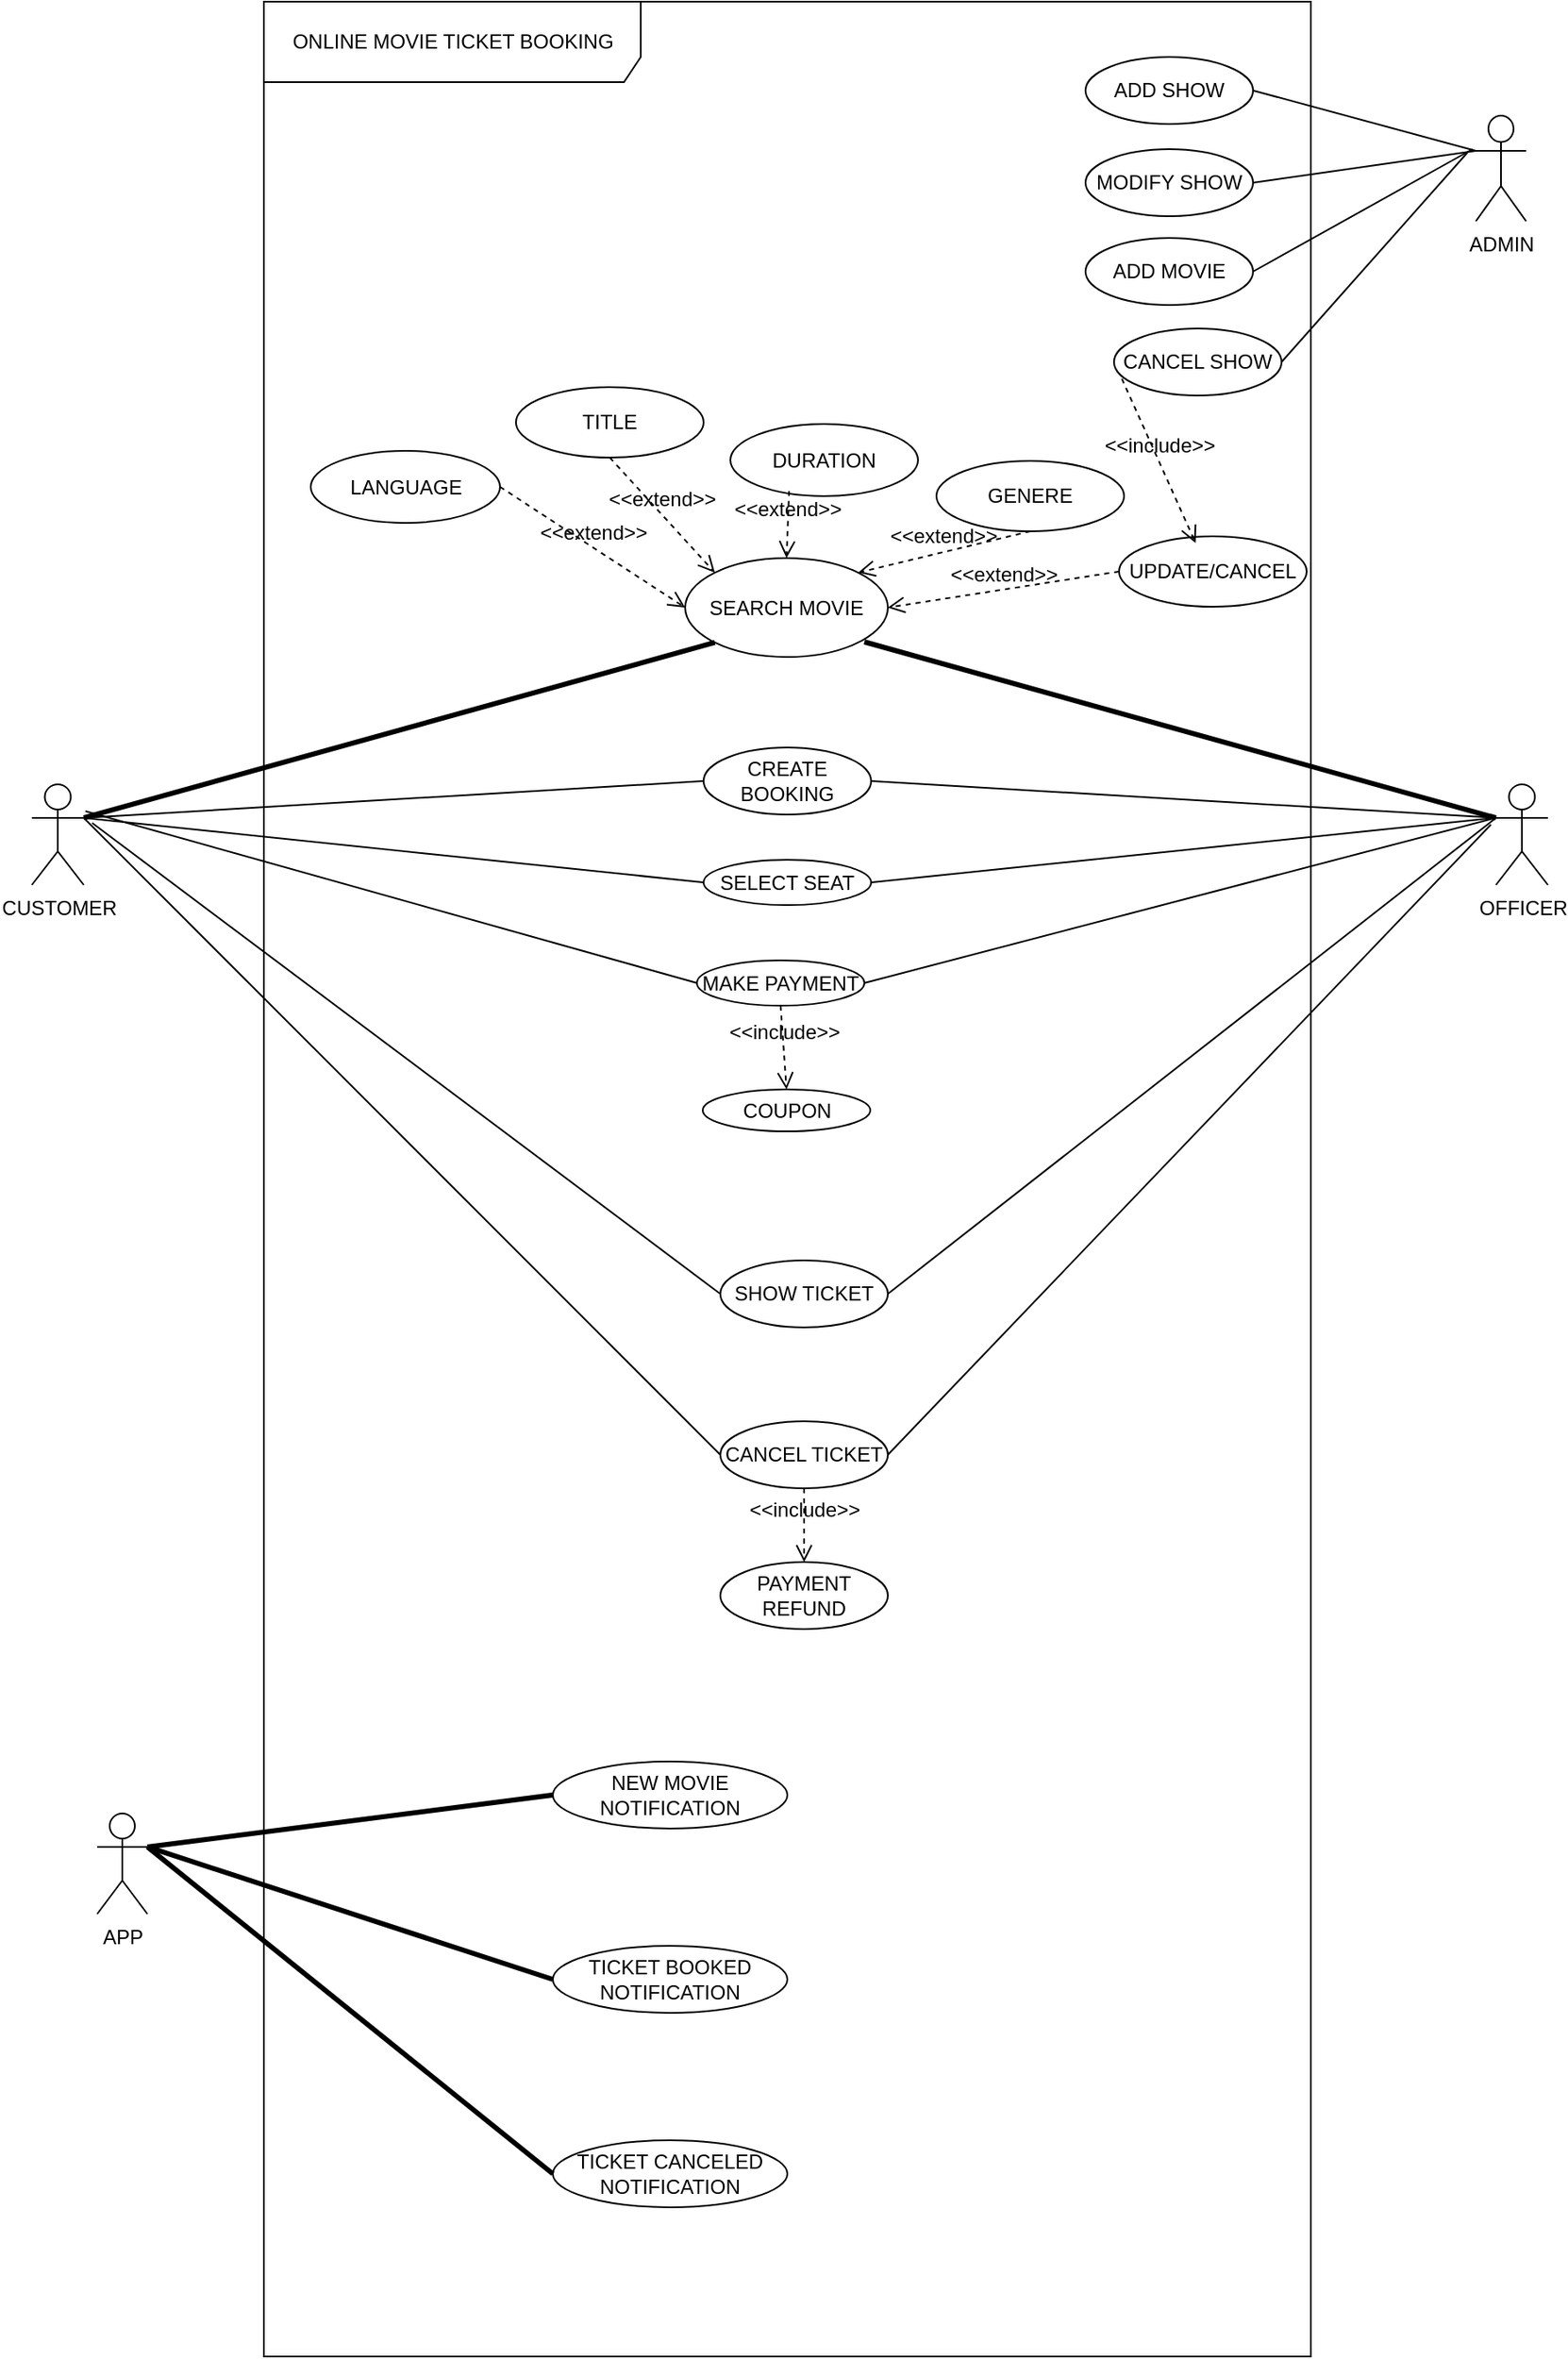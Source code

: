 <mxfile version="26.0.4">
  <diagram name="Page-1" id="t_25mNNDLkBabMCocTw5">
    <mxGraphModel dx="1749" dy="1895" grid="0" gridSize="10" guides="1" tooltips="1" connect="1" arrows="1" fold="1" page="0" pageScale="1" pageWidth="850" pageHeight="1100" math="0" shadow="0">
      <root>
        <mxCell id="0" />
        <mxCell id="1" parent="0" />
        <mxCell id="DY5siafQQTwBGPKg2IYG-1" value="CUSTOMER" style="shape=umlActor;verticalLabelPosition=bottom;verticalAlign=top;html=1;" parent="1" vertex="1">
          <mxGeometry x="-389" y="-39" width="31" height="60" as="geometry" />
        </mxCell>
        <mxCell id="DY5siafQQTwBGPKg2IYG-2" value="OFFICER" style="shape=umlActor;verticalLabelPosition=bottom;verticalAlign=top;html=1;" parent="1" vertex="1">
          <mxGeometry x="485" y="-39" width="31" height="60" as="geometry" />
        </mxCell>
        <mxCell id="DY5siafQQTwBGPKg2IYG-8" value="LANGUAGE" style="ellipse;whiteSpace=wrap;html=1;" parent="1" vertex="1">
          <mxGeometry x="-222.5" y="-238" width="113" height="43" as="geometry" />
        </mxCell>
        <mxCell id="DY5siafQQTwBGPKg2IYG-9" value="GENERE" style="ellipse;whiteSpace=wrap;html=1;" parent="1" vertex="1">
          <mxGeometry x="151" y="-232" width="112" height="42" as="geometry" />
        </mxCell>
        <mxCell id="DY5siafQQTwBGPKg2IYG-10" value="UPDATE/CANCEL" style="ellipse;whiteSpace=wrap;html=1;" parent="1" vertex="1">
          <mxGeometry x="260" y="-187" width="112" height="42" as="geometry" />
        </mxCell>
        <mxCell id="DY5siafQQTwBGPKg2IYG-11" value="TITLE" style="ellipse;whiteSpace=wrap;html=1;" parent="1" vertex="1">
          <mxGeometry x="-100" y="-276" width="112" height="42" as="geometry" />
        </mxCell>
        <mxCell id="DY5siafQQTwBGPKg2IYG-12" value="DURATION" style="ellipse;whiteSpace=wrap;html=1;" parent="1" vertex="1">
          <mxGeometry x="28" y="-254" width="112" height="43" as="geometry" />
        </mxCell>
        <mxCell id="DY5siafQQTwBGPKg2IYG-15" value="ONLINE MOVIE TICKET BOOKING" style="shape=umlFrame;whiteSpace=wrap;html=1;pointerEvents=0;width=225;height=48;" parent="1" vertex="1">
          <mxGeometry x="-250.5" y="-506" width="625" height="1405" as="geometry" />
        </mxCell>
        <mxCell id="DY5siafQQTwBGPKg2IYG-16" style="edgeStyle=none;curved=1;rounded=0;orthogonalLoop=1;jettySize=auto;html=1;exitX=1;exitY=0.5;exitDx=0;exitDy=0;fontSize=12;startSize=8;endSize=8;" parent="1" source="DY5siafQQTwBGPKg2IYG-9" target="DY5siafQQTwBGPKg2IYG-9" edge="1">
          <mxGeometry relative="1" as="geometry" />
        </mxCell>
        <mxCell id="DY5siafQQTwBGPKg2IYG-17" style="edgeStyle=none;curved=1;rounded=0;orthogonalLoop=1;jettySize=auto;html=1;exitX=1;exitY=0.5;exitDx=0;exitDy=0;fontSize=12;startSize=8;endSize=8;" parent="1" source="DY5siafQQTwBGPKg2IYG-9" target="DY5siafQQTwBGPKg2IYG-9" edge="1">
          <mxGeometry relative="1" as="geometry" />
        </mxCell>
        <mxCell id="DY5siafQQTwBGPKg2IYG-25" value="SEARCH MOVIE" style="ellipse;html=1;whiteSpace=wrap;" parent="1" vertex="1">
          <mxGeometry x="1" y="-174" width="121" height="59" as="geometry" />
        </mxCell>
        <mxCell id="rcEBxRL5Bv03gHmZArJm-14" value="" style="endArrow=none;startArrow=none;endFill=0;startFill=0;endSize=8;html=1;verticalAlign=bottom;labelBackgroundColor=none;strokeWidth=3;rounded=0;fontSize=12;curved=1;entryX=1;entryY=0.333;entryDx=0;entryDy=0;entryPerimeter=0;exitX=0;exitY=1;exitDx=0;exitDy=0;" edge="1" parent="1" source="DY5siafQQTwBGPKg2IYG-25" target="DY5siafQQTwBGPKg2IYG-1">
          <mxGeometry width="160" relative="1" as="geometry">
            <mxPoint x="-49" y="13" as="sourcePoint" />
            <mxPoint x="111" y="13" as="targetPoint" />
          </mxGeometry>
        </mxCell>
        <mxCell id="rcEBxRL5Bv03gHmZArJm-16" value="" style="endArrow=none;startArrow=none;endFill=0;startFill=0;endSize=8;html=1;verticalAlign=bottom;labelBackgroundColor=none;strokeWidth=3;rounded=0;fontSize=12;curved=1;exitX=0;exitY=0.333;exitDx=0;exitDy=0;exitPerimeter=0;" edge="1" parent="1" source="DY5siafQQTwBGPKg2IYG-2">
          <mxGeometry width="160" relative="1" as="geometry">
            <mxPoint x="-52" y="-124" as="sourcePoint" />
            <mxPoint x="108" y="-124" as="targetPoint" />
          </mxGeometry>
        </mxCell>
        <mxCell id="rcEBxRL5Bv03gHmZArJm-19" value="ADMIN" style="shape=umlActor;verticalLabelPosition=bottom;verticalAlign=top;html=1;" vertex="1" parent="1">
          <mxGeometry x="473" y="-438" width="30" height="63" as="geometry" />
        </mxCell>
        <mxCell id="rcEBxRL5Bv03gHmZArJm-22" value="ADD SHOW" style="ellipse;whiteSpace=wrap;html=1;align=center;" vertex="1" parent="1">
          <mxGeometry x="240" y="-473" width="100" height="40" as="geometry" />
        </mxCell>
        <mxCell id="rcEBxRL5Bv03gHmZArJm-23" value="CANCEL SHOW" style="ellipse;whiteSpace=wrap;html=1;align=center;" vertex="1" parent="1">
          <mxGeometry x="257" y="-311" width="100" height="40" as="geometry" />
        </mxCell>
        <mxCell id="rcEBxRL5Bv03gHmZArJm-24" value="ADD MOVIE" style="ellipse;whiteSpace=wrap;html=1;align=center;" vertex="1" parent="1">
          <mxGeometry x="240" y="-365" width="100" height="40" as="geometry" />
        </mxCell>
        <mxCell id="rcEBxRL5Bv03gHmZArJm-25" value="MODIFY SHOW" style="ellipse;whiteSpace=wrap;html=1;align=center;" vertex="1" parent="1">
          <mxGeometry x="240" y="-418" width="100" height="40" as="geometry" />
        </mxCell>
        <mxCell id="rcEBxRL5Bv03gHmZArJm-29" value="" style="endArrow=none;html=1;rounded=0;fontSize=12;startSize=8;endSize=8;curved=1;exitX=1;exitY=0.5;exitDx=0;exitDy=0;entryX=0;entryY=0.333;entryDx=0;entryDy=0;entryPerimeter=0;" edge="1" parent="1" source="rcEBxRL5Bv03gHmZArJm-22" target="rcEBxRL5Bv03gHmZArJm-19">
          <mxGeometry relative="1" as="geometry">
            <mxPoint x="78" y="-26" as="sourcePoint" />
            <mxPoint x="238" y="-26" as="targetPoint" />
          </mxGeometry>
        </mxCell>
        <mxCell id="rcEBxRL5Bv03gHmZArJm-31" value="" style="endArrow=none;html=1;rounded=0;fontSize=12;startSize=8;endSize=8;curved=1;exitX=1;exitY=0.5;exitDx=0;exitDy=0;" edge="1" parent="1" source="rcEBxRL5Bv03gHmZArJm-23">
          <mxGeometry relative="1" as="geometry">
            <mxPoint x="78" y="-26" as="sourcePoint" />
            <mxPoint x="468" y="-416" as="targetPoint" />
          </mxGeometry>
        </mxCell>
        <mxCell id="rcEBxRL5Bv03gHmZArJm-32" value="" style="endArrow=none;html=1;rounded=0;fontSize=12;startSize=8;endSize=8;curved=1;exitX=1;exitY=0.5;exitDx=0;exitDy=0;" edge="1" parent="1" source="rcEBxRL5Bv03gHmZArJm-24">
          <mxGeometry relative="1" as="geometry">
            <mxPoint x="321" y="-288" as="sourcePoint" />
            <mxPoint x="471" y="-418" as="targetPoint" />
          </mxGeometry>
        </mxCell>
        <mxCell id="rcEBxRL5Bv03gHmZArJm-33" value="" style="endArrow=none;html=1;rounded=0;fontSize=12;startSize=8;endSize=8;curved=1;exitX=1;exitY=0.5;exitDx=0;exitDy=0;entryX=0;entryY=0.333;entryDx=0;entryDy=0;entryPerimeter=0;" edge="1" parent="1" source="rcEBxRL5Bv03gHmZArJm-25" target="rcEBxRL5Bv03gHmZArJm-19">
          <mxGeometry relative="1" as="geometry">
            <mxPoint x="78" y="-26" as="sourcePoint" />
            <mxPoint x="238" y="-26" as="targetPoint" />
          </mxGeometry>
        </mxCell>
        <mxCell id="rcEBxRL5Bv03gHmZArJm-36" value="&amp;lt;&amp;lt;include&amp;gt;&amp;gt;" style="html=1;verticalAlign=bottom;labelBackgroundColor=none;endArrow=open;endFill=0;dashed=1;rounded=0;fontSize=12;startSize=8;endSize=8;curved=1;exitX=0.047;exitY=0.75;exitDx=0;exitDy=0;exitPerimeter=0;entryX=0.408;entryY=0.095;entryDx=0;entryDy=0;entryPerimeter=0;" edge="1" parent="1" source="rcEBxRL5Bv03gHmZArJm-23" target="DY5siafQQTwBGPKg2IYG-10">
          <mxGeometry width="160" relative="1" as="geometry">
            <mxPoint x="255" y="-238" as="sourcePoint" />
            <mxPoint x="415" y="-238" as="targetPoint" />
          </mxGeometry>
        </mxCell>
        <mxCell id="rcEBxRL5Bv03gHmZArJm-37" value="&amp;lt;&amp;lt;extend&amp;gt;&amp;gt;" style="html=1;verticalAlign=bottom;labelBackgroundColor=none;endArrow=open;endFill=0;dashed=1;rounded=0;fontSize=12;startSize=8;endSize=8;curved=1;exitX=1;exitY=0.5;exitDx=0;exitDy=0;entryX=0;entryY=0.5;entryDx=0;entryDy=0;" edge="1" parent="1" source="DY5siafQQTwBGPKg2IYG-8" target="DY5siafQQTwBGPKg2IYG-25">
          <mxGeometry width="160" relative="1" as="geometry">
            <mxPoint x="106" y="-24" as="sourcePoint" />
            <mxPoint x="266" y="-24" as="targetPoint" />
          </mxGeometry>
        </mxCell>
        <mxCell id="rcEBxRL5Bv03gHmZArJm-38" value="&amp;lt;&amp;lt;extend&amp;gt;&amp;gt;" style="html=1;verticalAlign=bottom;labelBackgroundColor=none;endArrow=open;endFill=0;dashed=1;rounded=0;fontSize=12;startSize=8;endSize=8;curved=1;exitX=0;exitY=0.5;exitDx=0;exitDy=0;entryX=1;entryY=0.5;entryDx=0;entryDy=0;" edge="1" parent="1" source="DY5siafQQTwBGPKg2IYG-10" target="DY5siafQQTwBGPKg2IYG-25">
          <mxGeometry width="160" relative="1" as="geometry">
            <mxPoint x="106" y="-24" as="sourcePoint" />
            <mxPoint x="266" y="-24" as="targetPoint" />
          </mxGeometry>
        </mxCell>
        <mxCell id="rcEBxRL5Bv03gHmZArJm-39" value="&amp;lt;&amp;lt;extend&amp;gt;&amp;gt;" style="html=1;verticalAlign=bottom;labelBackgroundColor=none;endArrow=open;endFill=0;dashed=1;rounded=0;fontSize=12;startSize=8;endSize=8;curved=1;exitX=0.5;exitY=1;exitDx=0;exitDy=0;entryX=1;entryY=0;entryDx=0;entryDy=0;" edge="1" parent="1" source="DY5siafQQTwBGPKg2IYG-9" target="DY5siafQQTwBGPKg2IYG-25">
          <mxGeometry width="160" relative="1" as="geometry">
            <mxPoint x="106" y="-24" as="sourcePoint" />
            <mxPoint x="266" y="-24" as="targetPoint" />
          </mxGeometry>
        </mxCell>
        <mxCell id="rcEBxRL5Bv03gHmZArJm-40" value="&amp;lt;&amp;lt;extend&amp;gt;&amp;gt;" style="html=1;verticalAlign=bottom;labelBackgroundColor=none;endArrow=open;endFill=0;dashed=1;rounded=0;fontSize=12;startSize=8;endSize=8;curved=1;exitX=0.313;exitY=0.93;exitDx=0;exitDy=0;exitPerimeter=0;entryX=0.5;entryY=0;entryDx=0;entryDy=0;" edge="1" parent="1" source="DY5siafQQTwBGPKg2IYG-12" target="DY5siafQQTwBGPKg2IYG-25">
          <mxGeometry width="160" relative="1" as="geometry">
            <mxPoint x="106" y="-24" as="sourcePoint" />
            <mxPoint x="266" y="-24" as="targetPoint" />
          </mxGeometry>
        </mxCell>
        <mxCell id="rcEBxRL5Bv03gHmZArJm-41" value="&amp;lt;&amp;lt;extend&amp;gt;&amp;gt;" style="html=1;verticalAlign=bottom;labelBackgroundColor=none;endArrow=open;endFill=0;dashed=1;rounded=0;fontSize=12;startSize=8;endSize=8;curved=1;exitX=0.5;exitY=1;exitDx=0;exitDy=0;entryX=0;entryY=0;entryDx=0;entryDy=0;" edge="1" parent="1" source="DY5siafQQTwBGPKg2IYG-11" target="DY5siafQQTwBGPKg2IYG-25">
          <mxGeometry width="160" relative="1" as="geometry">
            <mxPoint x="106" y="-24" as="sourcePoint" />
            <mxPoint x="266" y="-24" as="targetPoint" />
          </mxGeometry>
        </mxCell>
        <mxCell id="rcEBxRL5Bv03gHmZArJm-42" value="CREATE BOOKING" style="ellipse;whiteSpace=wrap;html=1;align=center;" vertex="1" parent="1">
          <mxGeometry x="12" y="-61" width="100" height="40" as="geometry" />
        </mxCell>
        <mxCell id="rcEBxRL5Bv03gHmZArJm-43" value="SELECT SEAT" style="ellipse;whiteSpace=wrap;html=1;align=center;" vertex="1" parent="1">
          <mxGeometry x="12" y="6" width="100" height="27" as="geometry" />
        </mxCell>
        <mxCell id="rcEBxRL5Bv03gHmZArJm-45" value="MAKE PAYMENT" style="ellipse;whiteSpace=wrap;html=1;align=center;" vertex="1" parent="1">
          <mxGeometry x="8" y="66" width="100" height="27" as="geometry" />
        </mxCell>
        <mxCell id="rcEBxRL5Bv03gHmZArJm-47" style="edgeStyle=none;curved=1;rounded=0;orthogonalLoop=1;jettySize=auto;html=1;exitX=0.5;exitY=1;exitDx=0;exitDy=0;fontSize=12;startSize=8;endSize=8;" edge="1" parent="1" source="rcEBxRL5Bv03gHmZArJm-45" target="rcEBxRL5Bv03gHmZArJm-45">
          <mxGeometry relative="1" as="geometry" />
        </mxCell>
        <mxCell id="rcEBxRL5Bv03gHmZArJm-48" value="" style="endArrow=none;html=1;rounded=0;fontSize=12;startSize=8;endSize=8;curved=1;exitX=1;exitY=0.5;exitDx=0;exitDy=0;entryX=0;entryY=0.333;entryDx=0;entryDy=0;entryPerimeter=0;" edge="1" parent="1" source="rcEBxRL5Bv03gHmZArJm-42" target="DY5siafQQTwBGPKg2IYG-2">
          <mxGeometry relative="1" as="geometry">
            <mxPoint x="106" y="-24" as="sourcePoint" />
            <mxPoint x="266" y="-24" as="targetPoint" />
          </mxGeometry>
        </mxCell>
        <mxCell id="rcEBxRL5Bv03gHmZArJm-49" value="" style="endArrow=none;html=1;rounded=0;fontSize=12;startSize=8;endSize=8;curved=1;exitX=1;exitY=0.333;exitDx=0;exitDy=0;exitPerimeter=0;entryX=0;entryY=0.5;entryDx=0;entryDy=0;" edge="1" parent="1" source="DY5siafQQTwBGPKg2IYG-1" target="rcEBxRL5Bv03gHmZArJm-43">
          <mxGeometry relative="1" as="geometry">
            <mxPoint x="-185" y="36" as="sourcePoint" />
            <mxPoint x="-25" y="36" as="targetPoint" />
          </mxGeometry>
        </mxCell>
        <mxCell id="rcEBxRL5Bv03gHmZArJm-50" value="" style="endArrow=none;html=1;rounded=0;fontSize=12;startSize=8;endSize=8;curved=1;entryX=0;entryY=0.333;entryDx=0;entryDy=0;entryPerimeter=0;exitX=1;exitY=0.5;exitDx=0;exitDy=0;" edge="1" parent="1" source="rcEBxRL5Bv03gHmZArJm-43" target="DY5siafQQTwBGPKg2IYG-2">
          <mxGeometry relative="1" as="geometry">
            <mxPoint x="202" y="36" as="sourcePoint" />
            <mxPoint x="362" y="36" as="targetPoint" />
          </mxGeometry>
        </mxCell>
        <mxCell id="rcEBxRL5Bv03gHmZArJm-51" value="" style="endArrow=none;html=1;rounded=0;fontSize=12;startSize=8;endSize=8;curved=1;exitX=1;exitY=0.333;exitDx=0;exitDy=0;exitPerimeter=0;entryX=0;entryY=0.5;entryDx=0;entryDy=0;" edge="1" parent="1" source="DY5siafQQTwBGPKg2IYG-1" target="rcEBxRL5Bv03gHmZArJm-42">
          <mxGeometry relative="1" as="geometry">
            <mxPoint x="-269.5" y="12" as="sourcePoint" />
            <mxPoint x="-109.5" y="12" as="targetPoint" />
          </mxGeometry>
        </mxCell>
        <mxCell id="rcEBxRL5Bv03gHmZArJm-53" value="" style="endArrow=none;html=1;rounded=0;fontSize=12;startSize=8;endSize=8;curved=1;entryX=0;entryY=0.5;entryDx=0;entryDy=0;" edge="1" parent="1" target="rcEBxRL5Bv03gHmZArJm-45">
          <mxGeometry relative="1" as="geometry">
            <mxPoint x="-357" y="-23" as="sourcePoint" />
            <mxPoint x="-29" y="157" as="targetPoint" />
          </mxGeometry>
        </mxCell>
        <mxCell id="rcEBxRL5Bv03gHmZArJm-54" value="" style="endArrow=none;html=1;rounded=0;fontSize=12;startSize=8;endSize=8;curved=1;entryX=0;entryY=0.333;entryDx=0;entryDy=0;entryPerimeter=0;exitX=1;exitY=0.5;exitDx=0;exitDy=0;" edge="1" parent="1" source="rcEBxRL5Bv03gHmZArJm-45" target="DY5siafQQTwBGPKg2IYG-2">
          <mxGeometry relative="1" as="geometry">
            <mxPoint x="140" y="106" as="sourcePoint" />
            <mxPoint x="300" y="106" as="targetPoint" />
          </mxGeometry>
        </mxCell>
        <mxCell id="rcEBxRL5Bv03gHmZArJm-55" value="COUPON" style="ellipse;whiteSpace=wrap;html=1;align=center;" vertex="1" parent="1">
          <mxGeometry x="11.5" y="143" width="100" height="25" as="geometry" />
        </mxCell>
        <mxCell id="rcEBxRL5Bv03gHmZArJm-56" style="edgeStyle=none;curved=1;rounded=0;orthogonalLoop=1;jettySize=auto;html=1;exitX=0.5;exitY=1;exitDx=0;exitDy=0;fontSize=12;startSize=8;endSize=8;" edge="1" parent="1" source="rcEBxRL5Bv03gHmZArJm-55" target="rcEBxRL5Bv03gHmZArJm-55">
          <mxGeometry relative="1" as="geometry" />
        </mxCell>
        <mxCell id="rcEBxRL5Bv03gHmZArJm-57" value="&amp;lt;&amp;lt;include&amp;gt;&amp;gt;" style="html=1;verticalAlign=bottom;labelBackgroundColor=none;endArrow=open;endFill=0;dashed=1;rounded=0;fontSize=12;startSize=8;endSize=8;curved=1;exitX=0.5;exitY=1;exitDx=0;exitDy=0;entryX=0.5;entryY=0;entryDx=0;entryDy=0;" edge="1" parent="1" source="rcEBxRL5Bv03gHmZArJm-45" target="rcEBxRL5Bv03gHmZArJm-55">
          <mxGeometry width="160" relative="1" as="geometry">
            <mxPoint x="8" y="123" as="sourcePoint" />
            <mxPoint x="168" y="123" as="targetPoint" />
            <Array as="points" />
          </mxGeometry>
        </mxCell>
        <mxCell id="rcEBxRL5Bv03gHmZArJm-58" value="SHOW TICKET" style="ellipse;whiteSpace=wrap;html=1;align=center;" vertex="1" parent="1">
          <mxGeometry x="22" y="245" width="100" height="40" as="geometry" />
        </mxCell>
        <mxCell id="rcEBxRL5Bv03gHmZArJm-59" value="CANCEL TICKET" style="ellipse;whiteSpace=wrap;html=1;align=center;" vertex="1" parent="1">
          <mxGeometry x="22" y="341" width="100" height="40" as="geometry" />
        </mxCell>
        <mxCell id="rcEBxRL5Bv03gHmZArJm-62" value="" style="endArrow=none;html=1;rounded=0;fontSize=12;startSize=8;endSize=8;curved=1;entryX=0;entryY=0.333;entryDx=0;entryDy=0;entryPerimeter=0;exitX=1;exitY=0.5;exitDx=0;exitDy=0;" edge="1" parent="1" source="rcEBxRL5Bv03gHmZArJm-58" target="DY5siafQQTwBGPKg2IYG-2">
          <mxGeometry relative="1" as="geometry">
            <mxPoint x="164" y="253" as="sourcePoint" />
            <mxPoint x="324" y="253" as="targetPoint" />
          </mxGeometry>
        </mxCell>
        <mxCell id="rcEBxRL5Bv03gHmZArJm-63" value="" style="endArrow=none;html=1;rounded=0;fontSize=12;startSize=8;endSize=8;curved=1;entryX=0;entryY=0.5;entryDx=0;entryDy=0;" edge="1" parent="1" target="rcEBxRL5Bv03gHmZArJm-58">
          <mxGeometry relative="1" as="geometry">
            <mxPoint x="-353" y="-16" as="sourcePoint" />
            <mxPoint x="-33" y="-24" as="targetPoint" />
          </mxGeometry>
        </mxCell>
        <mxCell id="rcEBxRL5Bv03gHmZArJm-65" value="" style="endArrow=none;html=1;rounded=0;fontSize=12;startSize=8;endSize=8;curved=1;entryX=0;entryY=0.5;entryDx=0;entryDy=0;exitX=1;exitY=0.333;exitDx=0;exitDy=0;exitPerimeter=0;" edge="1" parent="1" source="DY5siafQQTwBGPKg2IYG-1" target="rcEBxRL5Bv03gHmZArJm-59">
          <mxGeometry relative="1" as="geometry">
            <mxPoint x="-204" y="332" as="sourcePoint" />
            <mxPoint x="-44" y="332" as="targetPoint" />
          </mxGeometry>
        </mxCell>
        <mxCell id="rcEBxRL5Bv03gHmZArJm-66" value="" style="endArrow=none;html=1;rounded=0;fontSize=12;startSize=8;endSize=8;curved=1;exitX=1;exitY=0.5;exitDx=0;exitDy=0;" edge="1" parent="1" source="rcEBxRL5Bv03gHmZArJm-59">
          <mxGeometry relative="1" as="geometry">
            <mxPoint x="179" y="329" as="sourcePoint" />
            <mxPoint x="482" y="-15" as="targetPoint" />
          </mxGeometry>
        </mxCell>
        <mxCell id="rcEBxRL5Bv03gHmZArJm-67" value="PAYMENT REFUND" style="ellipse;whiteSpace=wrap;html=1;align=center;" vertex="1" parent="1">
          <mxGeometry x="22" y="425" width="100" height="40" as="geometry" />
        </mxCell>
        <mxCell id="rcEBxRL5Bv03gHmZArJm-68" value="&amp;lt;&amp;lt;include&amp;gt;&amp;gt;" style="html=1;verticalAlign=bottom;labelBackgroundColor=none;endArrow=open;endFill=0;dashed=1;rounded=0;fontSize=12;startSize=8;endSize=8;curved=1;exitX=0.5;exitY=1;exitDx=0;exitDy=0;entryX=0.5;entryY=0;entryDx=0;entryDy=0;" edge="1" parent="1" source="rcEBxRL5Bv03gHmZArJm-59" target="rcEBxRL5Bv03gHmZArJm-67">
          <mxGeometry width="160" relative="1" as="geometry">
            <mxPoint x="112" y="399" as="sourcePoint" />
            <mxPoint x="272" y="399" as="targetPoint" />
          </mxGeometry>
        </mxCell>
        <mxCell id="rcEBxRL5Bv03gHmZArJm-70" value="APP" style="shape=umlActor;verticalLabelPosition=bottom;verticalAlign=top;html=1;" vertex="1" parent="1">
          <mxGeometry x="-350" y="575" width="30" height="60" as="geometry" />
        </mxCell>
        <mxCell id="rcEBxRL5Bv03gHmZArJm-71" value="TICKET BOOKED NOTIFICATION" style="ellipse;whiteSpace=wrap;html=1;align=center;" vertex="1" parent="1">
          <mxGeometry x="-78" y="654" width="140" height="40" as="geometry" />
        </mxCell>
        <mxCell id="rcEBxRL5Bv03gHmZArJm-72" value="TICKET CANCELED NOTIFICATION" style="ellipse;whiteSpace=wrap;html=1;align=center;" vertex="1" parent="1">
          <mxGeometry x="-78" y="770" width="140" height="40" as="geometry" />
        </mxCell>
        <mxCell id="rcEBxRL5Bv03gHmZArJm-73" value="NEW MOVIE NOTIFICATION" style="ellipse;whiteSpace=wrap;html=1;align=center;" vertex="1" parent="1">
          <mxGeometry x="-78" y="544" width="140" height="40" as="geometry" />
        </mxCell>
        <mxCell id="rcEBxRL5Bv03gHmZArJm-77" value="" style="endArrow=none;startArrow=none;endFill=0;startFill=0;endSize=8;html=1;verticalAlign=bottom;labelBackgroundColor=none;strokeWidth=3;rounded=0;fontSize=12;curved=1;exitX=1;exitY=0.333;exitDx=0;exitDy=0;exitPerimeter=0;entryX=0;entryY=0.5;entryDx=0;entryDy=0;" edge="1" parent="1" source="rcEBxRL5Bv03gHmZArJm-70" target="rcEBxRL5Bv03gHmZArJm-73">
          <mxGeometry width="160" relative="1" as="geometry">
            <mxPoint x="-169" y="734" as="sourcePoint" />
            <mxPoint x="-9" y="734" as="targetPoint" />
          </mxGeometry>
        </mxCell>
        <mxCell id="rcEBxRL5Bv03gHmZArJm-82" value="" style="endArrow=none;startArrow=none;endFill=0;startFill=0;endSize=8;html=1;verticalAlign=bottom;labelBackgroundColor=none;strokeWidth=3;rounded=0;fontSize=12;curved=1;exitX=1;exitY=0.333;exitDx=0;exitDy=0;exitPerimeter=0;entryX=0;entryY=0.5;entryDx=0;entryDy=0;" edge="1" parent="1" source="rcEBxRL5Bv03gHmZArJm-70" target="rcEBxRL5Bv03gHmZArJm-71">
          <mxGeometry width="160" relative="1" as="geometry">
            <mxPoint x="-169" y="734" as="sourcePoint" />
            <mxPoint x="-9" y="734" as="targetPoint" />
          </mxGeometry>
        </mxCell>
        <mxCell id="rcEBxRL5Bv03gHmZArJm-83" value="" style="endArrow=none;startArrow=none;endFill=0;startFill=0;endSize=8;html=1;verticalAlign=bottom;labelBackgroundColor=none;strokeWidth=3;rounded=0;fontSize=12;curved=1;exitX=1;exitY=0.333;exitDx=0;exitDy=0;exitPerimeter=0;entryX=0;entryY=0.5;entryDx=0;entryDy=0;" edge="1" parent="1" source="rcEBxRL5Bv03gHmZArJm-70" target="rcEBxRL5Bv03gHmZArJm-72">
          <mxGeometry width="160" relative="1" as="geometry">
            <mxPoint x="-169" y="734" as="sourcePoint" />
            <mxPoint x="-9" y="734" as="targetPoint" />
          </mxGeometry>
        </mxCell>
      </root>
    </mxGraphModel>
  </diagram>
</mxfile>
